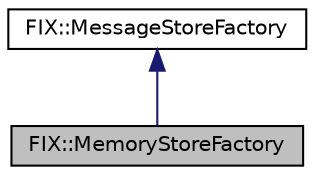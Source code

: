 digraph "FIX::MemoryStoreFactory"
{
  edge [fontname="Helvetica",fontsize="10",labelfontname="Helvetica",labelfontsize="10"];
  node [fontname="Helvetica",fontsize="10",shape=record];
  Node2 [label="FIX::MemoryStoreFactory",height=0.2,width=0.4,color="black", fillcolor="grey75", style="filled", fontcolor="black"];
  Node3 -> Node2 [dir="back",color="midnightblue",fontsize="10",style="solid",fontname="Helvetica"];
  Node3 [label="FIX::MessageStoreFactory",height=0.2,width=0.4,color="black", fillcolor="white", style="filled",URL="$class_f_i_x_1_1_message_store_factory.html",tooltip="This interface must be implemented to create a MessageStore. "];
}
